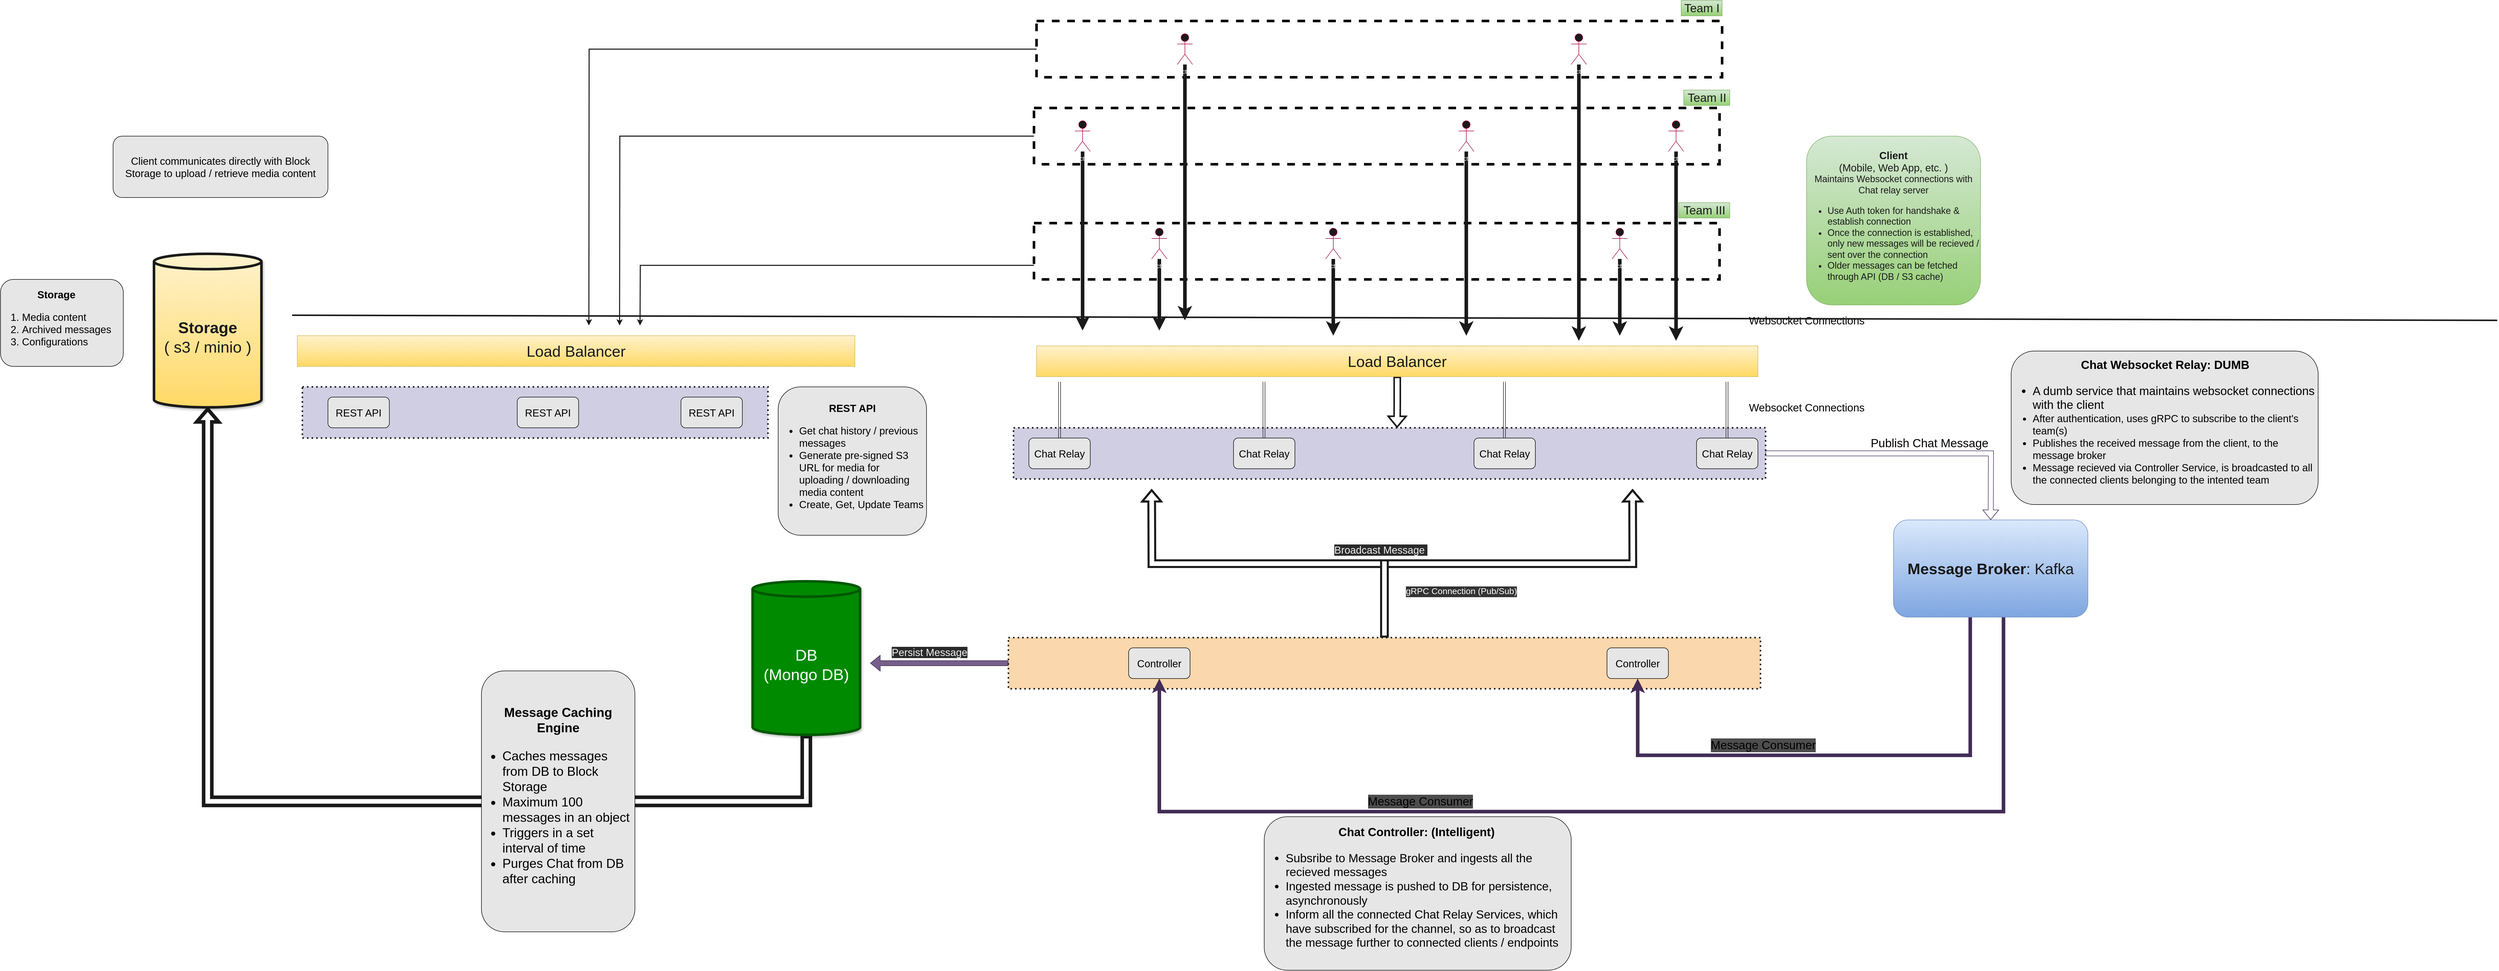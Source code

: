 <mxfile version="13.10.0" type="embed">
    <diagram id="l4APdtuKcMLwrOG1OQsJ" name="Page-1">
        <mxGraphModel dx="8200" dy="2424" grid="1" gridSize="10" guides="1" tooltips="1" connect="1" arrows="1" fold="1" page="1" pageScale="1" pageWidth="1600" pageHeight="900" background="#ffffff" math="0" shadow="0">
            <root>
                <mxCell id="0"/>
                <mxCell id="1" parent="0"/>
                <mxCell id="70" style="edgeStyle=orthogonalEdgeStyle;shape=flexArrow;rounded=0;orthogonalLoop=1;jettySize=auto;html=1;fillColor=#76608a;strokeColor=#432D57;" edge="1" parent="1" source="57">
                    <mxGeometry relative="1" as="geometry">
                        <mxPoint x="-230" y="860" as="targetPoint"/>
                    </mxGeometry>
                </mxCell>
                <mxCell id="72" style="edgeStyle=orthogonalEdgeStyle;shape=flexArrow;rounded=0;orthogonalLoop=1;jettySize=auto;html=1;strokeColor=#1A1A1A;strokeWidth=4;" edge="1" parent="1" source="57">
                    <mxGeometry relative="1" as="geometry">
                        <mxPoint x="320" y="520" as="targetPoint"/>
                    </mxGeometry>
                </mxCell>
                <mxCell id="73" style="edgeStyle=orthogonalEdgeStyle;shape=flexArrow;rounded=0;orthogonalLoop=1;jettySize=auto;html=1;strokeColor=#1A1A1A;strokeWidth=4;" edge="1" parent="1" source="57">
                    <mxGeometry relative="1" as="geometry">
                        <mxPoint x="1260" y="520" as="targetPoint"/>
                    </mxGeometry>
                </mxCell>
                <mxCell id="57" value="" style="rounded=0;whiteSpace=wrap;html=1;dashed=1;dashPattern=1 2;fillColor=#fad7ac;strokeWidth=3;strokeColor=#1A1A1A;" vertex="1" parent="1">
                    <mxGeometry x="40" y="810" width="1470" height="100" as="geometry"/>
                </mxCell>
                <mxCell id="60" style="edgeStyle=orthogonalEdgeStyle;rounded=0;orthogonalLoop=1;jettySize=auto;html=1;shape=flexArrow;strokeColor=#432D57;" edge="1" parent="1" source="56">
                    <mxGeometry relative="1" as="geometry">
                        <mxPoint x="1960" y="580" as="targetPoint"/>
                    </mxGeometry>
                </mxCell>
                <mxCell id="63" value="&lt;font style=&quot;font-size: 23px&quot;&gt;Publish Chat Message&lt;/font&gt;" style="edgeLabel;html=1;align=center;verticalAlign=middle;resizable=0;points=[];" vertex="1" connectable="0" parent="60">
                    <mxGeometry x="-0.186" y="-3" relative="1" as="geometry">
                        <mxPoint x="88" y="-23" as="offset"/>
                    </mxGeometry>
                </mxCell>
                <mxCell id="56" value="" style="rounded=0;whiteSpace=wrap;html=1;dashed=1;dashPattern=1 2;fillColor=#d0cee2;strokeWidth=3;strokeColor=#1A1A1A;" vertex="1" parent="1">
                    <mxGeometry x="50" y="400" width="1470" height="100" as="geometry"/>
                </mxCell>
                <mxCell id="98" style="edgeStyle=orthogonalEdgeStyle;rounded=0;jumpSize=5;orthogonalLoop=1;jettySize=auto;html=1;strokeColor=#1A1A1A;strokeWidth=2;fillColor=none;fontSize=23;fontColor=#1A1A1A;" edge="1" parent="1" source="26">
                    <mxGeometry relative="1" as="geometry">
                        <mxPoint x="-780" y="200" as="targetPoint"/>
                    </mxGeometry>
                </mxCell>
                <mxCell id="26" value="" style="rounded=0;whiteSpace=wrap;html=1;dashed=1;strokeWidth=5;fillColor=none;strokeColor=#000000;" vertex="1" parent="1">
                    <mxGeometry x="95" y="-395" width="1340" height="110" as="geometry"/>
                </mxCell>
                <mxCell id="95" style="edgeStyle=orthogonalEdgeStyle;rounded=0;jumpSize=5;orthogonalLoop=1;jettySize=auto;html=1;strokeColor=#1A1A1A;strokeWidth=2;fillColor=none;fontSize=23;fontColor=#1A1A1A;" edge="1" parent="1" source="25">
                    <mxGeometry relative="1" as="geometry">
                        <mxPoint x="-720" y="200" as="targetPoint"/>
                    </mxGeometry>
                </mxCell>
                <mxCell id="25" value="" style="rounded=0;whiteSpace=wrap;html=1;dashed=1;strokeWidth=5;fillColor=none;strokeColor=#000000;" vertex="1" parent="1">
                    <mxGeometry x="90" y="-225" width="1340" height="110" as="geometry"/>
                </mxCell>
                <mxCell id="97" style="edgeStyle=orthogonalEdgeStyle;rounded=0;jumpSize=5;orthogonalLoop=1;jettySize=auto;html=1;exitX=0;exitY=0.75;exitDx=0;exitDy=0;strokeColor=#1A1A1A;strokeWidth=2;fillColor=none;fontSize=23;fontColor=#1A1A1A;" edge="1" parent="1" source="24">
                    <mxGeometry relative="1" as="geometry">
                        <mxPoint x="-680" y="200" as="targetPoint"/>
                    </mxGeometry>
                </mxCell>
                <mxCell id="24" value="" style="rounded=0;whiteSpace=wrap;html=1;dashed=1;strokeWidth=5;fillColor=none;strokeColor=#000000;" vertex="1" parent="1">
                    <mxGeometry x="90" width="1340" height="110" as="geometry"/>
                </mxCell>
                <mxCell id="79" style="edgeStyle=orthogonalEdgeStyle;shape=flexArrow;rounded=0;orthogonalLoop=1;jettySize=auto;html=1;entryX=0.51;entryY=0;entryDx=0;entryDy=0;entryPerimeter=0;strokeColor=#1A1A1A;strokeWidth=3;fillColor=none;fontSize=23;fontColor=#FFFFFF;" edge="1" parent="1" source="2" target="56">
                    <mxGeometry relative="1" as="geometry"/>
                </mxCell>
                <mxCell id="2" value="&lt;font style=&quot;font-size: 30px&quot; color=&quot;#1a1a1a&quot;&gt;Load Balancer&lt;/font&gt;" style="rounded=0;whiteSpace=wrap;html=1;gradientColor=#ffd966;fillColor=#fff2cc;strokeColor=#d6b656;" vertex="1" parent="1">
                    <mxGeometry x="95" y="240" width="1410" height="60" as="geometry"/>
                </mxCell>
                <mxCell id="15" style="edgeStyle=orthogonalEdgeStyle;rounded=0;orthogonalLoop=1;jettySize=auto;html=1;strokeWidth=7;strokeColor=#1A1A1A;" edge="1" parent="1" source="4">
                    <mxGeometry relative="1" as="geometry">
                        <mxPoint x="185" y="210" as="targetPoint"/>
                    </mxGeometry>
                </mxCell>
                <mxCell id="4" value="Actor" style="shape=umlActor;verticalLabelPosition=bottom;verticalAlign=top;html=1;outlineConnect=0;strokeColor=#A50040;fontColor=#ffffff;fillColor=#1A1A1A;" vertex="1" parent="1">
                    <mxGeometry x="170" y="-200" width="30" height="60" as="geometry"/>
                </mxCell>
                <mxCell id="20" style="edgeStyle=orthogonalEdgeStyle;rounded=0;orthogonalLoop=1;jettySize=auto;html=1;strokeWidth=7;strokeColor=#1A1A1A;" edge="1" parent="1" source="5">
                    <mxGeometry relative="1" as="geometry">
                        <mxPoint x="1345" y="230" as="targetPoint"/>
                    </mxGeometry>
                </mxCell>
                <mxCell id="5" value="Actor" style="shape=umlActor;verticalLabelPosition=bottom;verticalAlign=top;html=1;outlineConnect=0;strokeColor=#A50040;fontColor=#ffffff;fillColor=#1A1A1A;" vertex="1" parent="1">
                    <mxGeometry x="1330" y="-200" width="30" height="60" as="geometry"/>
                </mxCell>
                <mxCell id="21" style="edgeStyle=orthogonalEdgeStyle;rounded=0;orthogonalLoop=1;jettySize=auto;html=1;strokeWidth=7;strokeColor=#1A1A1A;" edge="1" parent="1" source="6">
                    <mxGeometry relative="1" as="geometry">
                        <mxPoint x="935.0" y="220" as="targetPoint"/>
                    </mxGeometry>
                </mxCell>
                <mxCell id="6" value="Actor" style="shape=umlActor;verticalLabelPosition=bottom;verticalAlign=top;html=1;outlineConnect=0;strokeColor=#A50040;fontColor=#ffffff;fillColor=#1A1A1A;" vertex="1" parent="1">
                    <mxGeometry x="920" y="-200" width="30" height="60" as="geometry"/>
                </mxCell>
                <mxCell id="17" style="edgeStyle=orthogonalEdgeStyle;rounded=0;orthogonalLoop=1;jettySize=auto;html=1;strokeWidth=7;strokeColor=#1A1A1A;" edge="1" parent="1" source="7">
                    <mxGeometry relative="1" as="geometry">
                        <mxPoint x="335" y="210" as="targetPoint"/>
                    </mxGeometry>
                </mxCell>
                <mxCell id="7" value="Actor" style="shape=umlActor;verticalLabelPosition=bottom;verticalAlign=top;html=1;outlineConnect=0;strokeColor=#A50040;fontColor=#ffffff;fillColor=#1A1A1A;" vertex="1" parent="1">
                    <mxGeometry x="320" y="10" width="30" height="60" as="geometry"/>
                </mxCell>
                <mxCell id="18" style="edgeStyle=orthogonalEdgeStyle;rounded=0;orthogonalLoop=1;jettySize=auto;html=1;strokeWidth=7;strokeColor=#1A1A1A;" edge="1" parent="1" source="8">
                    <mxGeometry relative="1" as="geometry">
                        <mxPoint x="675" y="220" as="targetPoint"/>
                    </mxGeometry>
                </mxCell>
                <mxCell id="8" value="Actor" style="shape=umlActor;verticalLabelPosition=bottom;verticalAlign=top;html=1;outlineConnect=0;strokeColor=#A50040;fontColor=#ffffff;fillColor=#1A1A1A;" vertex="1" parent="1">
                    <mxGeometry x="660" y="10" width="30" height="60" as="geometry"/>
                </mxCell>
                <mxCell id="19" style="edgeStyle=orthogonalEdgeStyle;rounded=0;orthogonalLoop=1;jettySize=auto;html=1;strokeWidth=7;strokeColor=#1A1A1A;" edge="1" parent="1" source="9">
                    <mxGeometry relative="1" as="geometry">
                        <mxPoint x="1235" y="220" as="targetPoint"/>
                    </mxGeometry>
                </mxCell>
                <mxCell id="9" value="Actor" style="shape=umlActor;verticalLabelPosition=bottom;verticalAlign=top;html=1;outlineConnect=0;strokeColor=#A50040;fontColor=#ffffff;fillColor=#1A1A1A;" vertex="1" parent="1">
                    <mxGeometry x="1220" y="10" width="30" height="60" as="geometry"/>
                </mxCell>
                <mxCell id="16" style="edgeStyle=orthogonalEdgeStyle;rounded=0;orthogonalLoop=1;jettySize=auto;html=1;strokeWidth=7;strokeColor=#1A1A1A;" edge="1" parent="1" source="10">
                    <mxGeometry relative="1" as="geometry">
                        <mxPoint x="385" y="190" as="targetPoint"/>
                    </mxGeometry>
                </mxCell>
                <mxCell id="10" value="Actor" style="shape=umlActor;verticalLabelPosition=bottom;verticalAlign=top;html=1;outlineConnect=0;strokeColor=#A50040;fontColor=#ffffff;fillColor=#1A1A1A;" vertex="1" parent="1">
                    <mxGeometry x="370" y="-370" width="30" height="60" as="geometry"/>
                </mxCell>
                <mxCell id="22" style="edgeStyle=orthogonalEdgeStyle;rounded=0;orthogonalLoop=1;jettySize=auto;html=1;strokeWidth=7;strokeColor=#1A1A1A;" edge="1" parent="1" source="11">
                    <mxGeometry relative="1" as="geometry">
                        <mxPoint x="1155.0" y="230" as="targetPoint"/>
                    </mxGeometry>
                </mxCell>
                <mxCell id="11" value="Actor" style="shape=umlActor;verticalLabelPosition=bottom;verticalAlign=top;html=1;outlineConnect=0;strokeColor=#A50040;fontColor=#ffffff;fillColor=#1A1A1A;" vertex="1" parent="1">
                    <mxGeometry x="1140" y="-370" width="30" height="60" as="geometry"/>
                </mxCell>
                <mxCell id="12" value="&lt;font style=&quot;font-size: 23px ; line-height: 120%&quot;&gt;Team I&lt;/font&gt;" style="text;html=1;align=center;verticalAlign=middle;resizable=0;points=[];autosize=1;labelBackgroundColor=none;gradientColor=#97d077;fillColor=#d5e8d4;strokeColor=#82b366;fontColor=#1A1A1A;" vertex="1" parent="1">
                    <mxGeometry x="1355" y="-435" width="80" height="30" as="geometry"/>
                </mxCell>
                <mxCell id="13" value="&lt;font style=&quot;font-size: 23px ; line-height: 129%&quot;&gt;Team II&lt;/font&gt;" style="text;html=1;align=center;verticalAlign=middle;resizable=0;points=[];autosize=1;labelBackgroundColor=none;gradientColor=#97d077;fillColor=#d5e8d4;strokeColor=#82b366;fontColor=#1A1A1A;" vertex="1" parent="1">
                    <mxGeometry x="1360" y="-260" width="90" height="30" as="geometry"/>
                </mxCell>
                <mxCell id="14" value="&lt;font style=&quot;font-size: 23px ; line-height: 120%&quot;&gt;Team III&lt;/font&gt;" style="text;html=1;align=center;verticalAlign=middle;resizable=0;points=[];autosize=1;labelBackgroundColor=none;gradientColor=#97d077;fillColor=#d5e8d4;strokeColor=#82b366;fontColor=#1A1A1A;" vertex="1" parent="1">
                    <mxGeometry x="1350" y="-40" width="100" height="30" as="geometry"/>
                </mxCell>
                <mxCell id="31" style="edgeStyle=orthogonalEdgeStyle;rounded=0;orthogonalLoop=1;jettySize=auto;html=1;shape=link;labelBackgroundColor=none;fontColor=#1A1A1A;strokeColor=#1A1A1A;" edge="1" parent="1" source="27">
                    <mxGeometry relative="1" as="geometry">
                        <mxPoint x="140" y="310" as="targetPoint"/>
                    </mxGeometry>
                </mxCell>
                <mxCell id="27" value="&lt;font style=&quot;font-size: 20px&quot;&gt;Chat Relay&lt;/font&gt;" style="rounded=1;whiteSpace=wrap;html=1;strokeColor=#000000;fillColor=#E6E6E6;fontColor=#000000;" vertex="1" parent="1">
                    <mxGeometry x="80" y="420" width="120" height="60" as="geometry"/>
                </mxCell>
                <mxCell id="28" value="&lt;font style=&quot;font-size: 20px&quot;&gt;Chat Relay&lt;/font&gt;" style="rounded=1;whiteSpace=wrap;html=1;strokeColor=#000000;fillColor=#E6E6E6;fontColor=#000000;" vertex="1" parent="1">
                    <mxGeometry x="480" y="420" width="120" height="60" as="geometry"/>
                </mxCell>
                <mxCell id="29" value="&lt;font style=&quot;font-size: 20px&quot;&gt;Chat Relay&lt;/font&gt;" style="rounded=1;whiteSpace=wrap;html=1;strokeColor=#000000;fillColor=#E6E6E6;fontColor=#000000;" vertex="1" parent="1">
                    <mxGeometry x="950" y="420" width="120" height="60" as="geometry"/>
                </mxCell>
                <mxCell id="30" value="&lt;font style=&quot;font-size: 20px&quot;&gt;Chat Relay&lt;/font&gt;" style="rounded=1;whiteSpace=wrap;html=1;strokeColor=#000000;fillColor=#E6E6E6;fontColor=#000000;" vertex="1" parent="1">
                    <mxGeometry x="1385" y="420" width="120" height="60" as="geometry"/>
                </mxCell>
                <mxCell id="32" style="edgeStyle=orthogonalEdgeStyle;rounded=0;orthogonalLoop=1;jettySize=auto;html=1;shape=link;labelBackgroundColor=none;fontColor=#1A1A1A;strokeColor=#1A1A1A;" edge="1" parent="1">
                    <mxGeometry relative="1" as="geometry">
                        <mxPoint x="539.58" y="310" as="targetPoint"/>
                        <mxPoint x="539.58" y="420" as="sourcePoint"/>
                    </mxGeometry>
                </mxCell>
                <mxCell id="33" style="edgeStyle=orthogonalEdgeStyle;rounded=0;orthogonalLoop=1;jettySize=auto;html=1;shape=link;labelBackgroundColor=none;fontColor=#1A1A1A;strokeColor=#1A1A1A;" edge="1" parent="1">
                    <mxGeometry relative="1" as="geometry">
                        <mxPoint x="1009.58" y="310" as="targetPoint"/>
                        <mxPoint x="1009.58" y="420" as="sourcePoint"/>
                    </mxGeometry>
                </mxCell>
                <mxCell id="34" style="edgeStyle=orthogonalEdgeStyle;rounded=0;orthogonalLoop=1;jettySize=auto;html=1;shape=link;labelBackgroundColor=none;fontColor=#1A1A1A;strokeColor=#1A1A1A;" edge="1" parent="1">
                    <mxGeometry relative="1" as="geometry">
                        <mxPoint x="1444.58" y="310" as="targetPoint"/>
                        <mxPoint x="1444.58" y="420" as="sourcePoint"/>
                    </mxGeometry>
                </mxCell>
                <mxCell id="35" value="&lt;font style=&quot;font-size: 21px&quot;&gt;Websocket Connections&lt;/font&gt;" style="text;html=1;align=center;verticalAlign=middle;resizable=0;points=[];autosize=1;" vertex="1" parent="1">
                    <mxGeometry x="1480" y="180" width="240" height="20" as="geometry"/>
                </mxCell>
                <mxCell id="36" value="&lt;font style=&quot;font-size: 21px&quot;&gt;Websocket Connections&lt;/font&gt;" style="text;html=1;align=center;verticalAlign=middle;resizable=0;points=[];autosize=1;" vertex="1" parent="1">
                    <mxGeometry x="1480" y="350" width="240" height="20" as="geometry"/>
                </mxCell>
                <mxCell id="54" style="edgeStyle=orthogonalEdgeStyle;rounded=0;orthogonalLoop=1;jettySize=auto;html=1;entryX=0.5;entryY=1;entryDx=0;entryDy=0;fillColor=#76608a;strokeColor=#432D57;jumpSize=5;strokeWidth=7;" edge="1" parent="1" target="40">
                    <mxGeometry relative="1" as="geometry">
                        <mxPoint x="1920" y="770" as="sourcePoint"/>
                        <Array as="points">
                            <mxPoint x="1920" y="1040"/>
                            <mxPoint x="1270" y="1040"/>
                        </Array>
                    </mxGeometry>
                </mxCell>
                <mxCell id="55" style="edgeStyle=orthogonalEdgeStyle;rounded=0;orthogonalLoop=1;jettySize=auto;html=1;entryX=0.5;entryY=1;entryDx=0;entryDy=0;fillColor=#76608a;strokeColor=#432D57;jumpSize=5;strokeWidth=7;" edge="1" parent="1" target="39">
                    <mxGeometry relative="1" as="geometry">
                        <mxPoint x="1985" y="770" as="sourcePoint"/>
                        <Array as="points">
                            <mxPoint x="1985" y="1150"/>
                            <mxPoint x="335" y="1150"/>
                        </Array>
                    </mxGeometry>
                </mxCell>
                <mxCell id="39" value="&lt;font style=&quot;font-size: 20px&quot;&gt;Controller&lt;/font&gt;" style="rounded=1;whiteSpace=wrap;html=1;strokeColor=#000000;fillColor=#E6E6E6;fontColor=#000000;" vertex="1" parent="1">
                    <mxGeometry x="275" y="830" width="120" height="60" as="geometry"/>
                </mxCell>
                <mxCell id="40" value="&lt;span style=&quot;font-size: 20px&quot;&gt;Controller&lt;/span&gt;" style="rounded=1;whiteSpace=wrap;html=1;strokeColor=#000000;fillColor=#E6E6E6;fontColor=#000000;" vertex="1" parent="1">
                    <mxGeometry x="1210" y="830" width="120" height="60" as="geometry"/>
                </mxCell>
                <mxCell id="66" value="&lt;font style=&quot;font-size: 17px&quot;&gt;gRPC Connection (Pub/Sub)&lt;/font&gt;" style="text;html=1;align=center;verticalAlign=middle;resizable=0;points=[];autosize=1;labelBackgroundColor=#333333;fontColor=#FFFFFF;" vertex="1" parent="1">
                    <mxGeometry x="810" y="710" width="230" height="20" as="geometry"/>
                </mxCell>
                <mxCell id="67" value="&lt;font style=&quot;font-size: 23px;&quot;&gt;Message Consumer&lt;/font&gt;" style="text;html=1;align=center;verticalAlign=middle;resizable=0;points=[];autosize=1;fontSize=23;labelBackgroundColor=#4D4D4D;spacingTop=0;spacing=0;" vertex="1" parent="1">
                    <mxGeometry x="1405" y="1005" width="220" height="30" as="geometry"/>
                </mxCell>
                <mxCell id="68" value="&lt;font style=&quot;font-size: 23px;&quot;&gt;Message Consumer&lt;/font&gt;" style="text;html=1;align=center;verticalAlign=middle;resizable=0;points=[];autosize=1;fontSize=23;labelBackgroundColor=#4D4D4D;spacingTop=0;spacing=0;" vertex="1" parent="1">
                    <mxGeometry x="735" y="1115" width="220" height="30" as="geometry"/>
                </mxCell>
                <mxCell id="87" style="edgeStyle=orthogonalEdgeStyle;shape=flexArrow;rounded=0;jumpSize=5;orthogonalLoop=1;jettySize=auto;html=1;strokeColor=#1A1A1A;strokeWidth=7;fillColor=none;fontSize=23;fontColor=#1A1A1A;entryX=0.5;entryY=1;entryDx=0;entryDy=0;entryPerimeter=0;" edge="1" parent="1" source="69" target="85">
                    <mxGeometry relative="1" as="geometry">
                        <mxPoint x="-1140" y="1110" as="targetPoint"/>
                        <Array as="points">
                            <mxPoint x="-355" y="1130"/>
                            <mxPoint x="-1525" y="1130"/>
                        </Array>
                    </mxGeometry>
                </mxCell>
                <mxCell id="69" value="&lt;font style=&quot;font-size: 31px&quot;&gt;DB&lt;br&gt;(Mongo DB)&lt;/font&gt;" style="shape=cylinder3;whiteSpace=wrap;html=1;boundedLbl=1;backgroundOutline=1;size=15;fillColor=#008a00;strokeColor=#005700;fontColor=#ffffff;shadow=1;strokeWidth=5;" vertex="1" parent="1">
                    <mxGeometry x="-460" y="700" width="210" height="300" as="geometry"/>
                </mxCell>
                <mxCell id="71" value="&lt;span style=&quot;color: rgb(240 , 240 , 240) ; font-family: &amp;#34;helvetica&amp;#34; ; font-size: 20px ; font-style: normal ; font-weight: 400 ; letter-spacing: normal ; text-align: center ; text-indent: 0px ; text-transform: none ; word-spacing: 0px ; background-color: rgb(42 , 42 , 42) ; display: inline ; float: none&quot;&gt;Persist Message&lt;/span&gt;" style="text;whiteSpace=wrap;html=1;" vertex="1" parent="1">
                    <mxGeometry x="-190" y="820" width="170" height="30" as="geometry"/>
                </mxCell>
                <mxCell id="75" value="&lt;span style=&quot;color: rgb(240 , 240 , 240) ; font-family: &amp;#34;helvetica&amp;#34; ; font-size: 20px ; font-style: normal ; font-weight: 400 ; letter-spacing: normal ; text-align: center ; text-indent: 0px ; text-transform: none ; word-spacing: 0px ; background-color: rgb(42 , 42 , 42) ; display: inline ; float: none&quot;&gt;Broadcast Message&amp;nbsp;&lt;/span&gt;" style="text;whiteSpace=wrap;html=1;" vertex="1" parent="1">
                    <mxGeometry x="675" y="620" width="255" height="30" as="geometry"/>
                </mxCell>
                <mxCell id="76" value="" style="endArrow=none;html=1;strokeWidth=3;fontSize=23;fontColor=#FFFFFF;fillColor=#60a917;strokeColor=#1A1A1A;" edge="1" parent="1">
                    <mxGeometry width="50" height="50" relative="1" as="geometry">
                        <mxPoint x="-1360" y="180" as="sourcePoint"/>
                        <mxPoint x="2950" y="190" as="targetPoint"/>
                    </mxGeometry>
                </mxCell>
                <mxCell id="77" value="&lt;font color=&quot;#1a1a1a&quot;&gt;&lt;b style=&quot;font-size: 20px&quot;&gt;Client&lt;/b&gt;&lt;br&gt;&lt;span style=&quot;font-size: 20px&quot;&gt;(Mobile, Web App, etc. )&lt;/span&gt;&lt;br&gt;&lt;font style=&quot;font-size: 18px&quot;&gt;Maintains Websocket connections with Chat relay server&lt;br&gt;&lt;ul&gt;&lt;li style=&quot;text-align: left&quot;&gt;&lt;font&gt;Use Auth token for handshake &amp;amp; establish connection&lt;/font&gt;&lt;/li&gt;&lt;li style=&quot;text-align: left&quot;&gt;Once the connection is established, only new messages will be recieved / sent over the connection&lt;/li&gt;&lt;li style=&quot;text-align: left&quot;&gt;Older messages can be fetched through API (DB / S3 cache)&lt;/li&gt;&lt;/ul&gt;&lt;/font&gt;&lt;/font&gt;" style="rounded=1;whiteSpace=wrap;html=1;strokeColor=#82b366;fillColor=#d5e8d4;gradientColor=#97d077;" vertex="1" parent="1">
                    <mxGeometry x="1600" y="-170" width="340" height="330" as="geometry"/>
                </mxCell>
                <mxCell id="81" value="&lt;div style=&quot;text-align: center ; font-size: 23px&quot;&gt;&lt;b&gt;&lt;font style=&quot;font-size: 23px&quot;&gt;Chat Websocket Relay: DUMB&lt;/font&gt;&lt;/b&gt;&lt;/div&gt;&lt;font style=&quot;font-size: 23px&quot;&gt;&lt;ul&gt;&lt;li&gt;&lt;font style=&quot;font-size: 23px&quot;&gt;A dumb service that maintains websocket connections with the client&lt;/font&gt;&lt;/li&gt;&lt;li style=&quot;font-size: 20px&quot;&gt;After authentication, uses gRPC to subscribe to the client's team(s)&lt;/li&gt;&lt;li style=&quot;font-size: 20px&quot;&gt;Publishes the received message from the client, to the message broker&lt;/li&gt;&lt;li style=&quot;font-size: 20px&quot;&gt;Message recieved via Controller Service, is broadcasted to all the connected clients belonging to the intented team&amp;nbsp;&amp;nbsp;&lt;/li&gt;&lt;/ul&gt;&lt;/font&gt;" style="rounded=1;whiteSpace=wrap;html=1;strokeColor=#000000;fillColor=#E6E6E6;fontColor=#000000;align=left;" vertex="1" parent="1">
                    <mxGeometry x="2000" y="250" width="600" height="300" as="geometry"/>
                </mxCell>
                <mxCell id="82" value="&lt;span style=&quot;font-size: 30px&quot;&gt;&lt;font color=&quot;#1a1a1a&quot;&gt;&lt;b&gt;Message Broker&lt;/b&gt;: Kafka&lt;/font&gt;&lt;/span&gt;" style="rounded=1;whiteSpace=wrap;html=1;strokeColor=#6c8ebf;fillColor=#dae8fc;gradientColor=#7ea6e0;" vertex="1" parent="1">
                    <mxGeometry x="1770" y="580" width="380" height="190" as="geometry"/>
                </mxCell>
                <mxCell id="84" value="&lt;div style=&quot;text-align: center ; font-size: 23px&quot;&gt;&lt;b&gt;Chat Controller: (Intelligent)&amp;nbsp;&lt;/b&gt;&lt;/div&gt;&lt;font style=&quot;font-size: 23px&quot;&gt;&lt;ul&gt;&lt;li&gt;Subsribe to Message Broker and ingests all the recieved messages&lt;/li&gt;&lt;li&gt;Ingested message is pushed to DB for persistence, asynchronously&lt;/li&gt;&lt;li&gt;Inform all the connected Chat Relay Services, which have subscribed for the channel, so as to broadcast the message further to connected clients / endpoints&lt;/li&gt;&lt;/ul&gt;&lt;/font&gt;" style="rounded=1;whiteSpace=wrap;html=1;strokeColor=#000000;fillColor=#E6E6E6;fontColor=#000000;align=left;" vertex="1" parent="1">
                    <mxGeometry x="540" y="1160" width="600" height="300" as="geometry"/>
                </mxCell>
                <mxCell id="85" value="&lt;font color=&quot;#1a1a1a&quot; style=&quot;font-size: 31px&quot;&gt;&lt;span&gt;&lt;b&gt;Storage&lt;/b&gt;&lt;br&gt;&lt;/span&gt;( s3 / minio )&lt;/font&gt;" style="shape=cylinder3;whiteSpace=wrap;html=1;boundedLbl=1;backgroundOutline=1;size=15;fillColor=#fff2cc;shadow=1;strokeWidth=5;gradientColor=#ffd966;strokeColor=#1A1A1A;" vertex="1" parent="1">
                    <mxGeometry x="-1630" y="60" width="210" height="300" as="geometry"/>
                </mxCell>
                <mxCell id="86" value="&lt;font style=&quot;font-size: 25px&quot;&gt;&lt;b&gt;Message Caching Engine&lt;/b&gt;&lt;br&gt;&lt;ul&gt;&lt;li style=&quot;text-align: left&quot;&gt;&lt;font style=&quot;font-size: 25px&quot;&gt;Caches messages from DB to Block Storage&lt;/font&gt;&lt;/li&gt;&lt;li style=&quot;text-align: left&quot;&gt;&lt;font style=&quot;font-size: 25px&quot;&gt;Maximum 100 messages in an object&lt;/font&gt;&lt;/li&gt;&lt;li style=&quot;text-align: left&quot;&gt;&lt;font style=&quot;font-size: 25px&quot;&gt;Triggers in a set interval of time&lt;/font&gt;&lt;/li&gt;&lt;li style=&quot;text-align: left&quot;&gt;&lt;font style=&quot;font-size: 25px&quot;&gt;Purges Chat from DB after caching&lt;/font&gt;&lt;/li&gt;&lt;/ul&gt;&lt;/font&gt;" style="rounded=1;whiteSpace=wrap;html=1;strokeColor=#000000;fillColor=#E6E6E6;fontColor=#000000;" vertex="1" parent="1">
                    <mxGeometry x="-990" y="875" width="300" height="510" as="geometry"/>
                </mxCell>
                <mxCell id="88" value="" style="rounded=0;whiteSpace=wrap;html=1;dashed=1;dashPattern=1 2;fillColor=#d0cee2;strokeWidth=3;strokeColor=#1A1A1A;" vertex="1" parent="1">
                    <mxGeometry x="-1340" y="320" width="910" height="100" as="geometry"/>
                </mxCell>
                <mxCell id="89" value="&lt;font style=&quot;font-size: 20px&quot;&gt;REST API&lt;/font&gt;" style="rounded=1;whiteSpace=wrap;html=1;strokeColor=#000000;fillColor=#E6E6E6;fontColor=#000000;" vertex="1" parent="1">
                    <mxGeometry x="-1290" y="340" width="120" height="60" as="geometry"/>
                </mxCell>
                <mxCell id="90" value="&lt;font style=&quot;font-size: 20px&quot;&gt;REST API&lt;/font&gt;" style="rounded=1;whiteSpace=wrap;html=1;strokeColor=#000000;fillColor=#E6E6E6;fontColor=#000000;" vertex="1" parent="1">
                    <mxGeometry x="-600" y="340" width="120" height="60" as="geometry"/>
                </mxCell>
                <mxCell id="91" value="&lt;font style=&quot;font-size: 20px&quot;&gt;REST API&lt;/font&gt;" style="rounded=1;whiteSpace=wrap;html=1;strokeColor=#000000;fillColor=#E6E6E6;fontColor=#000000;" vertex="1" parent="1">
                    <mxGeometry x="-920" y="340" width="120" height="60" as="geometry"/>
                </mxCell>
                <mxCell id="96" value="&lt;font style=&quot;font-size: 30px&quot; color=&quot;#1a1a1a&quot;&gt;Load Balancer&lt;/font&gt;" style="rounded=0;whiteSpace=wrap;html=1;gradientColor=#ffd966;fillColor=#fff2cc;strokeColor=#d6b656;" vertex="1" parent="1">
                    <mxGeometry x="-1350" y="220" width="1090" height="60" as="geometry"/>
                </mxCell>
                <mxCell id="100" value="&lt;font style=&quot;font-size: 20px&quot;&gt;&lt;b&gt;REST API&lt;/b&gt;&lt;br&gt;&lt;ul&gt;&lt;li style=&quot;text-align: left&quot;&gt;&lt;font style=&quot;font-size: 20px&quot;&gt;Get chat history / previous messages&lt;/font&gt;&amp;nbsp;&lt;/li&gt;&lt;li style=&quot;text-align: left&quot;&gt;Generate pre-signed S3 URL for media for uploading / downloading media content&lt;/li&gt;&lt;li style=&quot;text-align: left&quot;&gt;Create, Get, Update Teams&lt;/li&gt;&lt;/ul&gt;&lt;/font&gt;" style="rounded=1;whiteSpace=wrap;html=1;strokeColor=#000000;fillColor=#E6E6E6;fontColor=#000000;" vertex="1" parent="1">
                    <mxGeometry x="-410" y="320" width="290" height="290" as="geometry"/>
                </mxCell>
                <mxCell id="103" value="&lt;font style=&quot;font-size: 20px&quot;&gt;Client communicates directly with Block Storage to upload / retrieve media content&lt;/font&gt;" style="rounded=1;whiteSpace=wrap;html=1;strokeColor=#000000;fillColor=#E6E6E6;fontColor=#000000;" vertex="1" parent="1">
                    <mxGeometry x="-1710" y="-170" width="420" height="120" as="geometry"/>
                </mxCell>
                <mxCell id="104" value="&lt;div style=&quot;text-align: center&quot;&gt;&lt;span style=&quot;font-size: 20px&quot;&gt;&lt;b&gt;Storage&lt;/b&gt;&lt;/span&gt;&lt;/div&gt;&lt;font style=&quot;font-size: 20px&quot;&gt;&lt;ol&gt;&lt;li&gt;&lt;font style=&quot;font-size: 20px&quot;&gt;Media content&lt;/font&gt;&lt;/li&gt;&lt;li&gt;&lt;font style=&quot;font-size: 20px&quot;&gt;Archived messages&lt;/font&gt;&lt;/li&gt;&lt;li&gt;&lt;font style=&quot;font-size: 20px&quot;&gt;Configurations&lt;/font&gt;&lt;/li&gt;&lt;/ol&gt;&lt;/font&gt;" style="rounded=1;whiteSpace=wrap;html=1;strokeColor=#000000;fillColor=#E6E6E6;fontColor=#000000;align=left;" vertex="1" parent="1">
                    <mxGeometry x="-1930" y="110" width="240" height="170" as="geometry"/>
                </mxCell>
            </root>
        </mxGraphModel>
    </diagram>
</mxfile>